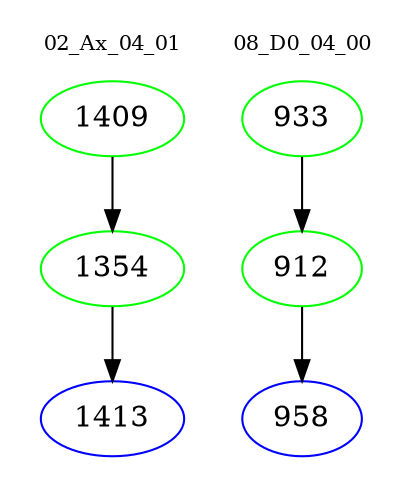 digraph{
subgraph cluster_0 {
color = white
label = "02_Ax_04_01";
fontsize=10;
T0_1409 [label="1409", color="green"]
T0_1409 -> T0_1354 [color="black"]
T0_1354 [label="1354", color="green"]
T0_1354 -> T0_1413 [color="black"]
T0_1413 [label="1413", color="blue"]
}
subgraph cluster_1 {
color = white
label = "08_D0_04_00";
fontsize=10;
T1_933 [label="933", color="green"]
T1_933 -> T1_912 [color="black"]
T1_912 [label="912", color="green"]
T1_912 -> T1_958 [color="black"]
T1_958 [label="958", color="blue"]
}
}
